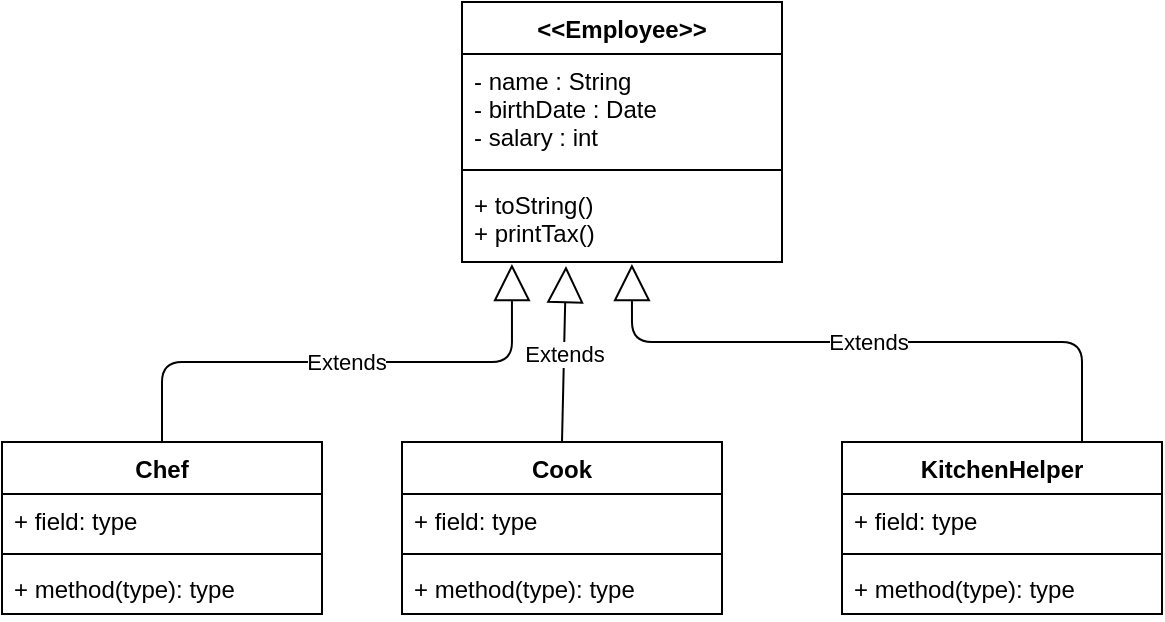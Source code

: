 <mxfile version="13.8.0" type="github">
  <diagram id="C5RBs43oDa-KdzZeNtuy" name="Page-1">
    <mxGraphModel dx="1355" dy="747" grid="1" gridSize="10" guides="1" tooltips="1" connect="1" arrows="1" fold="1" page="1" pageScale="1" pageWidth="827" pageHeight="1169" math="0" shadow="0">
      <root>
        <mxCell id="WIyWlLk6GJQsqaUBKTNV-0" />
        <mxCell id="WIyWlLk6GJQsqaUBKTNV-1" parent="WIyWlLk6GJQsqaUBKTNV-0" />
        <mxCell id="dCOgsKFJxSXVjvknXZFi-0" value="&lt;&lt;Employee&gt;&gt;" style="swimlane;fontStyle=1;align=center;verticalAlign=top;childLayout=stackLayout;horizontal=1;startSize=26;horizontalStack=0;resizeParent=1;resizeParentMax=0;resizeLast=0;collapsible=1;marginBottom=0;" vertex="1" parent="WIyWlLk6GJQsqaUBKTNV-1">
          <mxGeometry x="270" y="30" width="160" height="130" as="geometry" />
        </mxCell>
        <mxCell id="dCOgsKFJxSXVjvknXZFi-1" value="- name : String&#xa;- birthDate : Date&#xa;- salary : int&#xa;&#xa;" style="text;strokeColor=none;fillColor=none;align=left;verticalAlign=top;spacingLeft=4;spacingRight=4;overflow=hidden;rotatable=0;points=[[0,0.5],[1,0.5]];portConstraint=eastwest;" vertex="1" parent="dCOgsKFJxSXVjvknXZFi-0">
          <mxGeometry y="26" width="160" height="54" as="geometry" />
        </mxCell>
        <mxCell id="dCOgsKFJxSXVjvknXZFi-2" value="" style="line;strokeWidth=1;fillColor=none;align=left;verticalAlign=middle;spacingTop=-1;spacingLeft=3;spacingRight=3;rotatable=0;labelPosition=right;points=[];portConstraint=eastwest;" vertex="1" parent="dCOgsKFJxSXVjvknXZFi-0">
          <mxGeometry y="80" width="160" height="8" as="geometry" />
        </mxCell>
        <mxCell id="dCOgsKFJxSXVjvknXZFi-3" value="+ toString()&#xa;+ printTax()" style="text;strokeColor=none;fillColor=none;align=left;verticalAlign=top;spacingLeft=4;spacingRight=4;overflow=hidden;rotatable=0;points=[[0,0.5],[1,0.5]];portConstraint=eastwest;" vertex="1" parent="dCOgsKFJxSXVjvknXZFi-0">
          <mxGeometry y="88" width="160" height="42" as="geometry" />
        </mxCell>
        <mxCell id="dCOgsKFJxSXVjvknXZFi-4" value="Chef" style="swimlane;fontStyle=1;align=center;verticalAlign=top;childLayout=stackLayout;horizontal=1;startSize=26;horizontalStack=0;resizeParent=1;resizeParentMax=0;resizeLast=0;collapsible=1;marginBottom=0;" vertex="1" parent="WIyWlLk6GJQsqaUBKTNV-1">
          <mxGeometry x="40" y="250" width="160" height="86" as="geometry" />
        </mxCell>
        <mxCell id="dCOgsKFJxSXVjvknXZFi-5" value="+ field: type" style="text;strokeColor=none;fillColor=none;align=left;verticalAlign=top;spacingLeft=4;spacingRight=4;overflow=hidden;rotatable=0;points=[[0,0.5],[1,0.5]];portConstraint=eastwest;" vertex="1" parent="dCOgsKFJxSXVjvknXZFi-4">
          <mxGeometry y="26" width="160" height="26" as="geometry" />
        </mxCell>
        <mxCell id="dCOgsKFJxSXVjvknXZFi-6" value="" style="line;strokeWidth=1;fillColor=none;align=left;verticalAlign=middle;spacingTop=-1;spacingLeft=3;spacingRight=3;rotatable=0;labelPosition=right;points=[];portConstraint=eastwest;" vertex="1" parent="dCOgsKFJxSXVjvknXZFi-4">
          <mxGeometry y="52" width="160" height="8" as="geometry" />
        </mxCell>
        <mxCell id="dCOgsKFJxSXVjvknXZFi-7" value="+ method(type): type" style="text;strokeColor=none;fillColor=none;align=left;verticalAlign=top;spacingLeft=4;spacingRight=4;overflow=hidden;rotatable=0;points=[[0,0.5],[1,0.5]];portConstraint=eastwest;" vertex="1" parent="dCOgsKFJxSXVjvknXZFi-4">
          <mxGeometry y="60" width="160" height="26" as="geometry" />
        </mxCell>
        <mxCell id="dCOgsKFJxSXVjvknXZFi-8" value="Cook" style="swimlane;fontStyle=1;align=center;verticalAlign=top;childLayout=stackLayout;horizontal=1;startSize=26;horizontalStack=0;resizeParent=1;resizeParentMax=0;resizeLast=0;collapsible=1;marginBottom=0;" vertex="1" parent="WIyWlLk6GJQsqaUBKTNV-1">
          <mxGeometry x="240" y="250" width="160" height="86" as="geometry" />
        </mxCell>
        <mxCell id="dCOgsKFJxSXVjvknXZFi-9" value="+ field: type" style="text;strokeColor=none;fillColor=none;align=left;verticalAlign=top;spacingLeft=4;spacingRight=4;overflow=hidden;rotatable=0;points=[[0,0.5],[1,0.5]];portConstraint=eastwest;" vertex="1" parent="dCOgsKFJxSXVjvknXZFi-8">
          <mxGeometry y="26" width="160" height="26" as="geometry" />
        </mxCell>
        <mxCell id="dCOgsKFJxSXVjvknXZFi-10" value="" style="line;strokeWidth=1;fillColor=none;align=left;verticalAlign=middle;spacingTop=-1;spacingLeft=3;spacingRight=3;rotatable=0;labelPosition=right;points=[];portConstraint=eastwest;" vertex="1" parent="dCOgsKFJxSXVjvknXZFi-8">
          <mxGeometry y="52" width="160" height="8" as="geometry" />
        </mxCell>
        <mxCell id="dCOgsKFJxSXVjvknXZFi-11" value="+ method(type): type" style="text;strokeColor=none;fillColor=none;align=left;verticalAlign=top;spacingLeft=4;spacingRight=4;overflow=hidden;rotatable=0;points=[[0,0.5],[1,0.5]];portConstraint=eastwest;" vertex="1" parent="dCOgsKFJxSXVjvknXZFi-8">
          <mxGeometry y="60" width="160" height="26" as="geometry" />
        </mxCell>
        <mxCell id="dCOgsKFJxSXVjvknXZFi-12" value="KitchenHelper" style="swimlane;fontStyle=1;align=center;verticalAlign=top;childLayout=stackLayout;horizontal=1;startSize=26;horizontalStack=0;resizeParent=1;resizeParentMax=0;resizeLast=0;collapsible=1;marginBottom=0;" vertex="1" parent="WIyWlLk6GJQsqaUBKTNV-1">
          <mxGeometry x="460" y="250" width="160" height="86" as="geometry" />
        </mxCell>
        <mxCell id="dCOgsKFJxSXVjvknXZFi-13" value="+ field: type" style="text;strokeColor=none;fillColor=none;align=left;verticalAlign=top;spacingLeft=4;spacingRight=4;overflow=hidden;rotatable=0;points=[[0,0.5],[1,0.5]];portConstraint=eastwest;" vertex="1" parent="dCOgsKFJxSXVjvknXZFi-12">
          <mxGeometry y="26" width="160" height="26" as="geometry" />
        </mxCell>
        <mxCell id="dCOgsKFJxSXVjvknXZFi-14" value="" style="line;strokeWidth=1;fillColor=none;align=left;verticalAlign=middle;spacingTop=-1;spacingLeft=3;spacingRight=3;rotatable=0;labelPosition=right;points=[];portConstraint=eastwest;" vertex="1" parent="dCOgsKFJxSXVjvknXZFi-12">
          <mxGeometry y="52" width="160" height="8" as="geometry" />
        </mxCell>
        <mxCell id="dCOgsKFJxSXVjvknXZFi-15" value="+ method(type): type" style="text;strokeColor=none;fillColor=none;align=left;verticalAlign=top;spacingLeft=4;spacingRight=4;overflow=hidden;rotatable=0;points=[[0,0.5],[1,0.5]];portConstraint=eastwest;" vertex="1" parent="dCOgsKFJxSXVjvknXZFi-12">
          <mxGeometry y="60" width="160" height="26" as="geometry" />
        </mxCell>
        <mxCell id="dCOgsKFJxSXVjvknXZFi-16" value="Extends" style="endArrow=block;endSize=16;endFill=0;html=1;entryX=0.531;entryY=1.024;entryDx=0;entryDy=0;entryPerimeter=0;exitX=0.75;exitY=0;exitDx=0;exitDy=0;" edge="1" parent="WIyWlLk6GJQsqaUBKTNV-1" source="dCOgsKFJxSXVjvknXZFi-12" target="dCOgsKFJxSXVjvknXZFi-3">
          <mxGeometry width="160" relative="1" as="geometry">
            <mxPoint x="330" y="380" as="sourcePoint" />
            <mxPoint x="490" y="380" as="targetPoint" />
            <Array as="points">
              <mxPoint x="580" y="200" />
              <mxPoint x="355" y="200" />
            </Array>
          </mxGeometry>
        </mxCell>
        <mxCell id="dCOgsKFJxSXVjvknXZFi-17" value="Extends" style="endArrow=block;endSize=16;endFill=0;html=1;entryX=0.325;entryY=1.048;entryDx=0;entryDy=0;entryPerimeter=0;exitX=0.5;exitY=0;exitDx=0;exitDy=0;" edge="1" parent="WIyWlLk6GJQsqaUBKTNV-1" source="dCOgsKFJxSXVjvknXZFi-8" target="dCOgsKFJxSXVjvknXZFi-3">
          <mxGeometry width="160" relative="1" as="geometry">
            <mxPoint x="330" y="380" as="sourcePoint" />
            <mxPoint x="490" y="380" as="targetPoint" />
          </mxGeometry>
        </mxCell>
        <mxCell id="dCOgsKFJxSXVjvknXZFi-18" value="Extends" style="endArrow=block;endSize=16;endFill=0;html=1;exitX=0.5;exitY=0;exitDx=0;exitDy=0;entryX=0.156;entryY=1.024;entryDx=0;entryDy=0;entryPerimeter=0;" edge="1" parent="WIyWlLk6GJQsqaUBKTNV-1" source="dCOgsKFJxSXVjvknXZFi-4" target="dCOgsKFJxSXVjvknXZFi-3">
          <mxGeometry width="160" relative="1" as="geometry">
            <mxPoint x="330" y="380" as="sourcePoint" />
            <mxPoint x="490" y="380" as="targetPoint" />
            <Array as="points">
              <mxPoint x="120" y="210" />
              <mxPoint x="295" y="210" />
            </Array>
          </mxGeometry>
        </mxCell>
      </root>
    </mxGraphModel>
  </diagram>
</mxfile>
